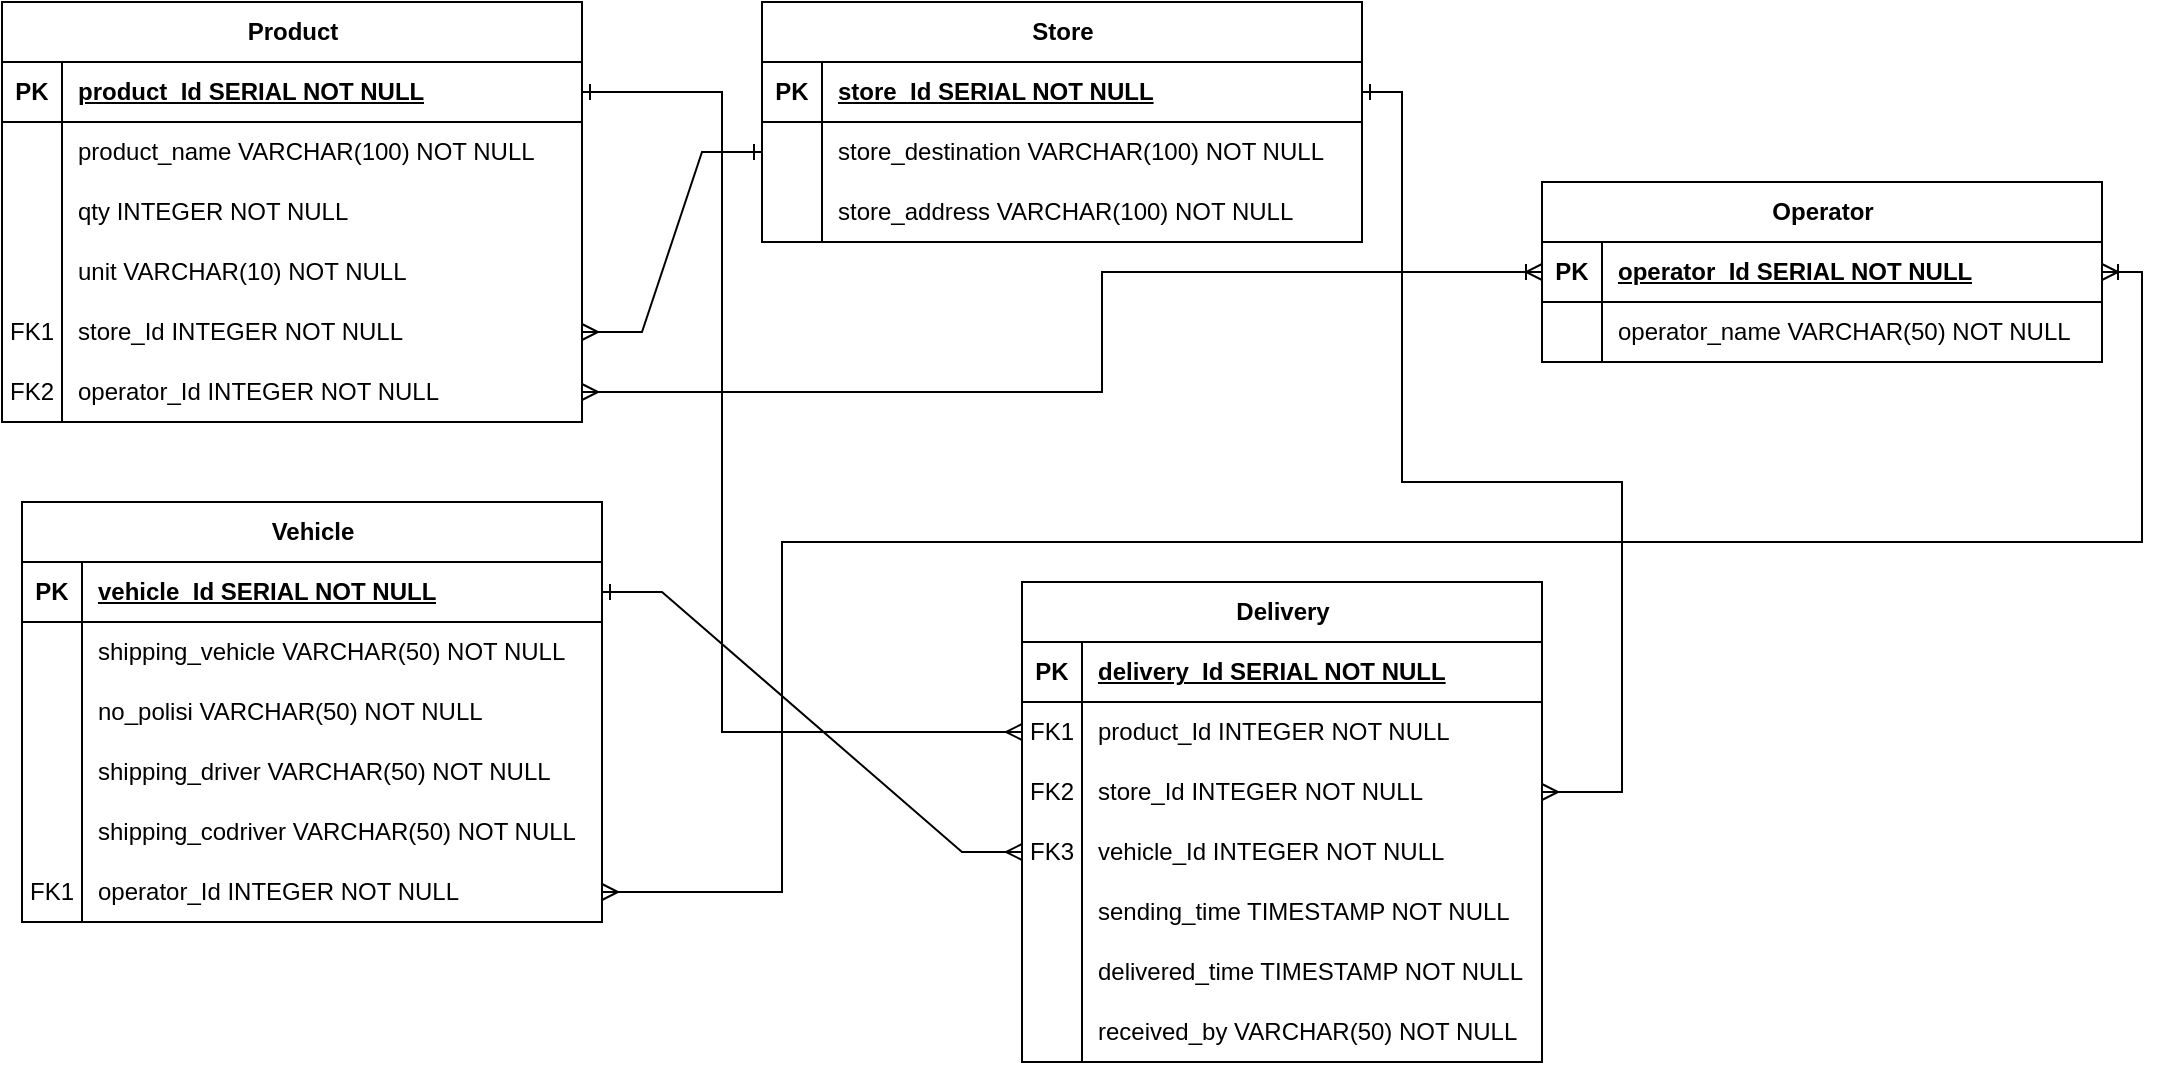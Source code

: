 <mxfile version="21.6.6" type="device">
  <diagram id="R2lEEEUBdFMjLlhIrx00" name="Page-1">
    <mxGraphModel dx="880" dy="516" grid="1" gridSize="10" guides="1" tooltips="1" connect="1" arrows="1" fold="1" page="1" pageScale="1" pageWidth="850" pageHeight="1100" math="0" shadow="0" extFonts="Permanent Marker^https://fonts.googleapis.com/css?family=Permanent+Marker">
      <root>
        <mxCell id="0" />
        <mxCell id="1" parent="0" />
        <mxCell id="LsD3t6Rfy4KuC9O8jq3N-37" value="Product" style="shape=table;startSize=30;container=1;collapsible=1;childLayout=tableLayout;fixedRows=1;rowLines=0;fontStyle=1;align=center;resizeLast=1;html=1;" parent="1" vertex="1">
          <mxGeometry x="40" y="40" width="290" height="210" as="geometry" />
        </mxCell>
        <mxCell id="LsD3t6Rfy4KuC9O8jq3N-38" value="" style="shape=tableRow;horizontal=0;startSize=0;swimlaneHead=0;swimlaneBody=0;fillColor=none;collapsible=0;dropTarget=0;points=[[0,0.5],[1,0.5]];portConstraint=eastwest;top=0;left=0;right=0;bottom=1;" parent="LsD3t6Rfy4KuC9O8jq3N-37" vertex="1">
          <mxGeometry y="30" width="290" height="30" as="geometry" />
        </mxCell>
        <mxCell id="LsD3t6Rfy4KuC9O8jq3N-39" value="PK" style="shape=partialRectangle;connectable=0;fillColor=none;top=0;left=0;bottom=0;right=0;fontStyle=1;overflow=hidden;whiteSpace=wrap;html=1;" parent="LsD3t6Rfy4KuC9O8jq3N-38" vertex="1">
          <mxGeometry width="30" height="30" as="geometry">
            <mxRectangle width="30" height="30" as="alternateBounds" />
          </mxGeometry>
        </mxCell>
        <mxCell id="LsD3t6Rfy4KuC9O8jq3N-40" value="product_Id SERIAL NOT NULL" style="shape=partialRectangle;connectable=0;fillColor=none;top=0;left=0;bottom=0;right=0;align=left;spacingLeft=6;fontStyle=5;overflow=hidden;whiteSpace=wrap;html=1;" parent="LsD3t6Rfy4KuC9O8jq3N-38" vertex="1">
          <mxGeometry x="30" width="260" height="30" as="geometry">
            <mxRectangle width="260" height="30" as="alternateBounds" />
          </mxGeometry>
        </mxCell>
        <mxCell id="LsD3t6Rfy4KuC9O8jq3N-41" value="" style="shape=tableRow;horizontal=0;startSize=0;swimlaneHead=0;swimlaneBody=0;fillColor=none;collapsible=0;dropTarget=0;points=[[0,0.5],[1,0.5]];portConstraint=eastwest;top=0;left=0;right=0;bottom=0;" parent="LsD3t6Rfy4KuC9O8jq3N-37" vertex="1">
          <mxGeometry y="60" width="290" height="30" as="geometry" />
        </mxCell>
        <mxCell id="LsD3t6Rfy4KuC9O8jq3N-42" value="" style="shape=partialRectangle;connectable=0;fillColor=none;top=0;left=0;bottom=0;right=0;editable=1;overflow=hidden;whiteSpace=wrap;html=1;" parent="LsD3t6Rfy4KuC9O8jq3N-41" vertex="1">
          <mxGeometry width="30" height="30" as="geometry">
            <mxRectangle width="30" height="30" as="alternateBounds" />
          </mxGeometry>
        </mxCell>
        <mxCell id="LsD3t6Rfy4KuC9O8jq3N-43" value="product_name VARCHAR(100) NOT NULL" style="shape=partialRectangle;connectable=0;fillColor=none;top=0;left=0;bottom=0;right=0;align=left;spacingLeft=6;overflow=hidden;whiteSpace=wrap;html=1;" parent="LsD3t6Rfy4KuC9O8jq3N-41" vertex="1">
          <mxGeometry x="30" width="260" height="30" as="geometry">
            <mxRectangle width="260" height="30" as="alternateBounds" />
          </mxGeometry>
        </mxCell>
        <mxCell id="PVVLq3xOz-3CqYyQyc74-1" value="" style="shape=tableRow;horizontal=0;startSize=0;swimlaneHead=0;swimlaneBody=0;fillColor=none;collapsible=0;dropTarget=0;points=[[0,0.5],[1,0.5]];portConstraint=eastwest;top=0;left=0;right=0;bottom=0;" vertex="1" parent="LsD3t6Rfy4KuC9O8jq3N-37">
          <mxGeometry y="90" width="290" height="30" as="geometry" />
        </mxCell>
        <mxCell id="PVVLq3xOz-3CqYyQyc74-2" value="" style="shape=partialRectangle;connectable=0;fillColor=none;top=0;left=0;bottom=0;right=0;editable=1;overflow=hidden;whiteSpace=wrap;html=1;" vertex="1" parent="PVVLq3xOz-3CqYyQyc74-1">
          <mxGeometry width="30" height="30" as="geometry">
            <mxRectangle width="30" height="30" as="alternateBounds" />
          </mxGeometry>
        </mxCell>
        <mxCell id="PVVLq3xOz-3CqYyQyc74-3" value="qty INTEGER NOT NULL" style="shape=partialRectangle;connectable=0;fillColor=none;top=0;left=0;bottom=0;right=0;align=left;spacingLeft=6;overflow=hidden;whiteSpace=wrap;html=1;" vertex="1" parent="PVVLq3xOz-3CqYyQyc74-1">
          <mxGeometry x="30" width="260" height="30" as="geometry">
            <mxRectangle width="260" height="30" as="alternateBounds" />
          </mxGeometry>
        </mxCell>
        <mxCell id="PVVLq3xOz-3CqYyQyc74-4" value="" style="shape=tableRow;horizontal=0;startSize=0;swimlaneHead=0;swimlaneBody=0;fillColor=none;collapsible=0;dropTarget=0;points=[[0,0.5],[1,0.5]];portConstraint=eastwest;top=0;left=0;right=0;bottom=0;" vertex="1" parent="LsD3t6Rfy4KuC9O8jq3N-37">
          <mxGeometry y="120" width="290" height="30" as="geometry" />
        </mxCell>
        <mxCell id="PVVLq3xOz-3CqYyQyc74-5" value="" style="shape=partialRectangle;connectable=0;fillColor=none;top=0;left=0;bottom=0;right=0;editable=1;overflow=hidden;whiteSpace=wrap;html=1;" vertex="1" parent="PVVLq3xOz-3CqYyQyc74-4">
          <mxGeometry width="30" height="30" as="geometry">
            <mxRectangle width="30" height="30" as="alternateBounds" />
          </mxGeometry>
        </mxCell>
        <mxCell id="PVVLq3xOz-3CqYyQyc74-6" value="unit VARCHAR(10) NOT NULL" style="shape=partialRectangle;connectable=0;fillColor=none;top=0;left=0;bottom=0;right=0;align=left;spacingLeft=6;overflow=hidden;whiteSpace=wrap;html=1;" vertex="1" parent="PVVLq3xOz-3CqYyQyc74-4">
          <mxGeometry x="30" width="260" height="30" as="geometry">
            <mxRectangle width="260" height="30" as="alternateBounds" />
          </mxGeometry>
        </mxCell>
        <mxCell id="LsD3t6Rfy4KuC9O8jq3N-44" value="" style="shape=tableRow;horizontal=0;startSize=0;swimlaneHead=0;swimlaneBody=0;fillColor=none;collapsible=0;dropTarget=0;points=[[0,0.5],[1,0.5]];portConstraint=eastwest;top=0;left=0;right=0;bottom=0;" parent="LsD3t6Rfy4KuC9O8jq3N-37" vertex="1">
          <mxGeometry y="150" width="290" height="30" as="geometry" />
        </mxCell>
        <mxCell id="LsD3t6Rfy4KuC9O8jq3N-45" value="FK1" style="shape=partialRectangle;connectable=0;fillColor=none;top=0;left=0;bottom=0;right=0;editable=1;overflow=hidden;whiteSpace=wrap;html=1;" parent="LsD3t6Rfy4KuC9O8jq3N-44" vertex="1">
          <mxGeometry width="30" height="30" as="geometry">
            <mxRectangle width="30" height="30" as="alternateBounds" />
          </mxGeometry>
        </mxCell>
        <mxCell id="LsD3t6Rfy4KuC9O8jq3N-46" value="store_Id INTEGER NOT NULL" style="shape=partialRectangle;connectable=0;fillColor=none;top=0;left=0;bottom=0;right=0;align=left;spacingLeft=6;overflow=hidden;whiteSpace=wrap;html=1;" parent="LsD3t6Rfy4KuC9O8jq3N-44" vertex="1">
          <mxGeometry x="30" width="260" height="30" as="geometry">
            <mxRectangle width="260" height="30" as="alternateBounds" />
          </mxGeometry>
        </mxCell>
        <mxCell id="LsD3t6Rfy4KuC9O8jq3N-47" value="" style="shape=tableRow;horizontal=0;startSize=0;swimlaneHead=0;swimlaneBody=0;fillColor=none;collapsible=0;dropTarget=0;points=[[0,0.5],[1,0.5]];portConstraint=eastwest;top=0;left=0;right=0;bottom=0;" parent="LsD3t6Rfy4KuC9O8jq3N-37" vertex="1">
          <mxGeometry y="180" width="290" height="30" as="geometry" />
        </mxCell>
        <mxCell id="LsD3t6Rfy4KuC9O8jq3N-48" value="FK2" style="shape=partialRectangle;connectable=0;fillColor=none;top=0;left=0;bottom=0;right=0;editable=1;overflow=hidden;whiteSpace=wrap;html=1;" parent="LsD3t6Rfy4KuC9O8jq3N-47" vertex="1">
          <mxGeometry width="30" height="30" as="geometry">
            <mxRectangle width="30" height="30" as="alternateBounds" />
          </mxGeometry>
        </mxCell>
        <mxCell id="LsD3t6Rfy4KuC9O8jq3N-49" value="operator_Id INTEGER NOT NULL" style="shape=partialRectangle;connectable=0;fillColor=none;top=0;left=0;bottom=0;right=0;align=left;spacingLeft=6;overflow=hidden;whiteSpace=wrap;html=1;" parent="LsD3t6Rfy4KuC9O8jq3N-47" vertex="1">
          <mxGeometry x="30" width="260" height="30" as="geometry">
            <mxRectangle width="260" height="30" as="alternateBounds" />
          </mxGeometry>
        </mxCell>
        <mxCell id="LsD3t6Rfy4KuC9O8jq3N-50" value="Store" style="shape=table;startSize=30;container=1;collapsible=1;childLayout=tableLayout;fixedRows=1;rowLines=0;fontStyle=1;align=center;resizeLast=1;html=1;" parent="1" vertex="1">
          <mxGeometry x="420" y="40" width="300" height="120" as="geometry" />
        </mxCell>
        <mxCell id="LsD3t6Rfy4KuC9O8jq3N-51" value="" style="shape=tableRow;horizontal=0;startSize=0;swimlaneHead=0;swimlaneBody=0;fillColor=none;collapsible=0;dropTarget=0;points=[[0,0.5],[1,0.5]];portConstraint=eastwest;top=0;left=0;right=0;bottom=1;" parent="LsD3t6Rfy4KuC9O8jq3N-50" vertex="1">
          <mxGeometry y="30" width="300" height="30" as="geometry" />
        </mxCell>
        <mxCell id="LsD3t6Rfy4KuC9O8jq3N-52" value="PK" style="shape=partialRectangle;connectable=0;fillColor=none;top=0;left=0;bottom=0;right=0;fontStyle=1;overflow=hidden;whiteSpace=wrap;html=1;" parent="LsD3t6Rfy4KuC9O8jq3N-51" vertex="1">
          <mxGeometry width="30" height="30" as="geometry">
            <mxRectangle width="30" height="30" as="alternateBounds" />
          </mxGeometry>
        </mxCell>
        <mxCell id="LsD3t6Rfy4KuC9O8jq3N-53" value="store_Id SERIAL NOT NULL" style="shape=partialRectangle;connectable=0;fillColor=none;top=0;left=0;bottom=0;right=0;align=left;spacingLeft=6;fontStyle=5;overflow=hidden;whiteSpace=wrap;html=1;" parent="LsD3t6Rfy4KuC9O8jq3N-51" vertex="1">
          <mxGeometry x="30" width="270" height="30" as="geometry">
            <mxRectangle width="270" height="30" as="alternateBounds" />
          </mxGeometry>
        </mxCell>
        <mxCell id="LsD3t6Rfy4KuC9O8jq3N-54" value="" style="shape=tableRow;horizontal=0;startSize=0;swimlaneHead=0;swimlaneBody=0;fillColor=none;collapsible=0;dropTarget=0;points=[[0,0.5],[1,0.5]];portConstraint=eastwest;top=0;left=0;right=0;bottom=0;" parent="LsD3t6Rfy4KuC9O8jq3N-50" vertex="1">
          <mxGeometry y="60" width="300" height="30" as="geometry" />
        </mxCell>
        <mxCell id="LsD3t6Rfy4KuC9O8jq3N-55" value="" style="shape=partialRectangle;connectable=0;fillColor=none;top=0;left=0;bottom=0;right=0;editable=1;overflow=hidden;whiteSpace=wrap;html=1;" parent="LsD3t6Rfy4KuC9O8jq3N-54" vertex="1">
          <mxGeometry width="30" height="30" as="geometry">
            <mxRectangle width="30" height="30" as="alternateBounds" />
          </mxGeometry>
        </mxCell>
        <mxCell id="LsD3t6Rfy4KuC9O8jq3N-56" value="store_destination VARCHAR(100) NOT NULL" style="shape=partialRectangle;connectable=0;fillColor=none;top=0;left=0;bottom=0;right=0;align=left;spacingLeft=6;overflow=hidden;whiteSpace=wrap;html=1;" parent="LsD3t6Rfy4KuC9O8jq3N-54" vertex="1">
          <mxGeometry x="30" width="270" height="30" as="geometry">
            <mxRectangle width="270" height="30" as="alternateBounds" />
          </mxGeometry>
        </mxCell>
        <mxCell id="LsD3t6Rfy4KuC9O8jq3N-57" value="" style="shape=tableRow;horizontal=0;startSize=0;swimlaneHead=0;swimlaneBody=0;fillColor=none;collapsible=0;dropTarget=0;points=[[0,0.5],[1,0.5]];portConstraint=eastwest;top=0;left=0;right=0;bottom=0;" parent="LsD3t6Rfy4KuC9O8jq3N-50" vertex="1">
          <mxGeometry y="90" width="300" height="30" as="geometry" />
        </mxCell>
        <mxCell id="LsD3t6Rfy4KuC9O8jq3N-58" value="" style="shape=partialRectangle;connectable=0;fillColor=none;top=0;left=0;bottom=0;right=0;editable=1;overflow=hidden;whiteSpace=wrap;html=1;" parent="LsD3t6Rfy4KuC9O8jq3N-57" vertex="1">
          <mxGeometry width="30" height="30" as="geometry">
            <mxRectangle width="30" height="30" as="alternateBounds" />
          </mxGeometry>
        </mxCell>
        <mxCell id="LsD3t6Rfy4KuC9O8jq3N-59" value="store_address VARCHAR(100) NOT NULL" style="shape=partialRectangle;connectable=0;fillColor=none;top=0;left=0;bottom=0;right=0;align=left;spacingLeft=6;overflow=hidden;whiteSpace=wrap;html=1;" parent="LsD3t6Rfy4KuC9O8jq3N-57" vertex="1">
          <mxGeometry x="30" width="270" height="30" as="geometry">
            <mxRectangle width="270" height="30" as="alternateBounds" />
          </mxGeometry>
        </mxCell>
        <mxCell id="LsD3t6Rfy4KuC9O8jq3N-63" value="Operator" style="shape=table;startSize=30;container=1;collapsible=1;childLayout=tableLayout;fixedRows=1;rowLines=0;fontStyle=1;align=center;resizeLast=1;html=1;" parent="1" vertex="1">
          <mxGeometry x="810" y="130" width="280" height="90" as="geometry" />
        </mxCell>
        <mxCell id="LsD3t6Rfy4KuC9O8jq3N-64" value="" style="shape=tableRow;horizontal=0;startSize=0;swimlaneHead=0;swimlaneBody=0;fillColor=none;collapsible=0;dropTarget=0;points=[[0,0.5],[1,0.5]];portConstraint=eastwest;top=0;left=0;right=0;bottom=1;" parent="LsD3t6Rfy4KuC9O8jq3N-63" vertex="1">
          <mxGeometry y="30" width="280" height="30" as="geometry" />
        </mxCell>
        <mxCell id="LsD3t6Rfy4KuC9O8jq3N-65" value="PK" style="shape=partialRectangle;connectable=0;fillColor=none;top=0;left=0;bottom=0;right=0;fontStyle=1;overflow=hidden;whiteSpace=wrap;html=1;" parent="LsD3t6Rfy4KuC9O8jq3N-64" vertex="1">
          <mxGeometry width="30" height="30" as="geometry">
            <mxRectangle width="30" height="30" as="alternateBounds" />
          </mxGeometry>
        </mxCell>
        <mxCell id="LsD3t6Rfy4KuC9O8jq3N-66" value="operator_Id SERIAL NOT NULL" style="shape=partialRectangle;connectable=0;fillColor=none;top=0;left=0;bottom=0;right=0;align=left;spacingLeft=6;fontStyle=5;overflow=hidden;whiteSpace=wrap;html=1;" parent="LsD3t6Rfy4KuC9O8jq3N-64" vertex="1">
          <mxGeometry x="30" width="250" height="30" as="geometry">
            <mxRectangle width="250" height="30" as="alternateBounds" />
          </mxGeometry>
        </mxCell>
        <mxCell id="LsD3t6Rfy4KuC9O8jq3N-67" value="" style="shape=tableRow;horizontal=0;startSize=0;swimlaneHead=0;swimlaneBody=0;fillColor=none;collapsible=0;dropTarget=0;points=[[0,0.5],[1,0.5]];portConstraint=eastwest;top=0;left=0;right=0;bottom=0;" parent="LsD3t6Rfy4KuC9O8jq3N-63" vertex="1">
          <mxGeometry y="60" width="280" height="30" as="geometry" />
        </mxCell>
        <mxCell id="LsD3t6Rfy4KuC9O8jq3N-68" value="" style="shape=partialRectangle;connectable=0;fillColor=none;top=0;left=0;bottom=0;right=0;editable=1;overflow=hidden;whiteSpace=wrap;html=1;" parent="LsD3t6Rfy4KuC9O8jq3N-67" vertex="1">
          <mxGeometry width="30" height="30" as="geometry">
            <mxRectangle width="30" height="30" as="alternateBounds" />
          </mxGeometry>
        </mxCell>
        <mxCell id="LsD3t6Rfy4KuC9O8jq3N-69" value="operator_name VARCHAR(50) NOT NULL" style="shape=partialRectangle;connectable=0;fillColor=none;top=0;left=0;bottom=0;right=0;align=left;spacingLeft=6;overflow=hidden;whiteSpace=wrap;html=1;" parent="LsD3t6Rfy4KuC9O8jq3N-67" vertex="1">
          <mxGeometry x="30" width="250" height="30" as="geometry">
            <mxRectangle width="250" height="30" as="alternateBounds" />
          </mxGeometry>
        </mxCell>
        <mxCell id="LsD3t6Rfy4KuC9O8jq3N-76" value="Vehicle" style="shape=table;startSize=30;container=1;collapsible=1;childLayout=tableLayout;fixedRows=1;rowLines=0;fontStyle=1;align=center;resizeLast=1;html=1;" parent="1" vertex="1">
          <mxGeometry x="50" y="290" width="290" height="210" as="geometry" />
        </mxCell>
        <mxCell id="LsD3t6Rfy4KuC9O8jq3N-77" value="" style="shape=tableRow;horizontal=0;startSize=0;swimlaneHead=0;swimlaneBody=0;fillColor=none;collapsible=0;dropTarget=0;points=[[0,0.5],[1,0.5]];portConstraint=eastwest;top=0;left=0;right=0;bottom=1;" parent="LsD3t6Rfy4KuC9O8jq3N-76" vertex="1">
          <mxGeometry y="30" width="290" height="30" as="geometry" />
        </mxCell>
        <mxCell id="LsD3t6Rfy4KuC9O8jq3N-78" value="PK" style="shape=partialRectangle;connectable=0;fillColor=none;top=0;left=0;bottom=0;right=0;fontStyle=1;overflow=hidden;whiteSpace=wrap;html=1;" parent="LsD3t6Rfy4KuC9O8jq3N-77" vertex="1">
          <mxGeometry width="30" height="30" as="geometry">
            <mxRectangle width="30" height="30" as="alternateBounds" />
          </mxGeometry>
        </mxCell>
        <mxCell id="LsD3t6Rfy4KuC9O8jq3N-79" value="vehicle_Id SERIAL NOT NULL" style="shape=partialRectangle;connectable=0;fillColor=none;top=0;left=0;bottom=0;right=0;align=left;spacingLeft=6;fontStyle=5;overflow=hidden;whiteSpace=wrap;html=1;" parent="LsD3t6Rfy4KuC9O8jq3N-77" vertex="1">
          <mxGeometry x="30" width="260" height="30" as="geometry">
            <mxRectangle width="260" height="30" as="alternateBounds" />
          </mxGeometry>
        </mxCell>
        <mxCell id="LsD3t6Rfy4KuC9O8jq3N-80" value="" style="shape=tableRow;horizontal=0;startSize=0;swimlaneHead=0;swimlaneBody=0;fillColor=none;collapsible=0;dropTarget=0;points=[[0,0.5],[1,0.5]];portConstraint=eastwest;top=0;left=0;right=0;bottom=0;" parent="LsD3t6Rfy4KuC9O8jq3N-76" vertex="1">
          <mxGeometry y="60" width="290" height="30" as="geometry" />
        </mxCell>
        <mxCell id="LsD3t6Rfy4KuC9O8jq3N-81" value="" style="shape=partialRectangle;connectable=0;fillColor=none;top=0;left=0;bottom=0;right=0;editable=1;overflow=hidden;whiteSpace=wrap;html=1;" parent="LsD3t6Rfy4KuC9O8jq3N-80" vertex="1">
          <mxGeometry width="30" height="30" as="geometry">
            <mxRectangle width="30" height="30" as="alternateBounds" />
          </mxGeometry>
        </mxCell>
        <mxCell id="LsD3t6Rfy4KuC9O8jq3N-82" value="shipping_vehicle VARCHAR(50) NOT NULL" style="shape=partialRectangle;connectable=0;fillColor=none;top=0;left=0;bottom=0;right=0;align=left;spacingLeft=6;overflow=hidden;whiteSpace=wrap;html=1;" parent="LsD3t6Rfy4KuC9O8jq3N-80" vertex="1">
          <mxGeometry x="30" width="260" height="30" as="geometry">
            <mxRectangle width="260" height="30" as="alternateBounds" />
          </mxGeometry>
        </mxCell>
        <mxCell id="LsD3t6Rfy4KuC9O8jq3N-83" value="" style="shape=tableRow;horizontal=0;startSize=0;swimlaneHead=0;swimlaneBody=0;fillColor=none;collapsible=0;dropTarget=0;points=[[0,0.5],[1,0.5]];portConstraint=eastwest;top=0;left=0;right=0;bottom=0;" parent="LsD3t6Rfy4KuC9O8jq3N-76" vertex="1">
          <mxGeometry y="90" width="290" height="30" as="geometry" />
        </mxCell>
        <mxCell id="LsD3t6Rfy4KuC9O8jq3N-84" value="" style="shape=partialRectangle;connectable=0;fillColor=none;top=0;left=0;bottom=0;right=0;editable=1;overflow=hidden;whiteSpace=wrap;html=1;" parent="LsD3t6Rfy4KuC9O8jq3N-83" vertex="1">
          <mxGeometry width="30" height="30" as="geometry">
            <mxRectangle width="30" height="30" as="alternateBounds" />
          </mxGeometry>
        </mxCell>
        <mxCell id="LsD3t6Rfy4KuC9O8jq3N-85" value="no_polisi VARCHAR(50) NOT NULL" style="shape=partialRectangle;connectable=0;fillColor=none;top=0;left=0;bottom=0;right=0;align=left;spacingLeft=6;overflow=hidden;whiteSpace=wrap;html=1;" parent="LsD3t6Rfy4KuC9O8jq3N-83" vertex="1">
          <mxGeometry x="30" width="260" height="30" as="geometry">
            <mxRectangle width="260" height="30" as="alternateBounds" />
          </mxGeometry>
        </mxCell>
        <mxCell id="LsD3t6Rfy4KuC9O8jq3N-131" value="" style="shape=tableRow;horizontal=0;startSize=0;swimlaneHead=0;swimlaneBody=0;fillColor=none;collapsible=0;dropTarget=0;points=[[0,0.5],[1,0.5]];portConstraint=eastwest;top=0;left=0;right=0;bottom=0;" parent="LsD3t6Rfy4KuC9O8jq3N-76" vertex="1">
          <mxGeometry y="120" width="290" height="30" as="geometry" />
        </mxCell>
        <mxCell id="LsD3t6Rfy4KuC9O8jq3N-132" value="" style="shape=partialRectangle;connectable=0;fillColor=none;top=0;left=0;bottom=0;right=0;editable=1;overflow=hidden;whiteSpace=wrap;html=1;" parent="LsD3t6Rfy4KuC9O8jq3N-131" vertex="1">
          <mxGeometry width="30" height="30" as="geometry">
            <mxRectangle width="30" height="30" as="alternateBounds" />
          </mxGeometry>
        </mxCell>
        <mxCell id="LsD3t6Rfy4KuC9O8jq3N-133" value="shipping_driver VARCHAR(50) NOT NULL" style="shape=partialRectangle;connectable=0;fillColor=none;top=0;left=0;bottom=0;right=0;align=left;spacingLeft=6;overflow=hidden;whiteSpace=wrap;html=1;" parent="LsD3t6Rfy4KuC9O8jq3N-131" vertex="1">
          <mxGeometry x="30" width="260" height="30" as="geometry">
            <mxRectangle width="260" height="30" as="alternateBounds" />
          </mxGeometry>
        </mxCell>
        <mxCell id="LsD3t6Rfy4KuC9O8jq3N-134" value="" style="shape=tableRow;horizontal=0;startSize=0;swimlaneHead=0;swimlaneBody=0;fillColor=none;collapsible=0;dropTarget=0;points=[[0,0.5],[1,0.5]];portConstraint=eastwest;top=0;left=0;right=0;bottom=0;" parent="LsD3t6Rfy4KuC9O8jq3N-76" vertex="1">
          <mxGeometry y="150" width="290" height="30" as="geometry" />
        </mxCell>
        <mxCell id="LsD3t6Rfy4KuC9O8jq3N-135" value="" style="shape=partialRectangle;connectable=0;fillColor=none;top=0;left=0;bottom=0;right=0;editable=1;overflow=hidden;whiteSpace=wrap;html=1;" parent="LsD3t6Rfy4KuC9O8jq3N-134" vertex="1">
          <mxGeometry width="30" height="30" as="geometry">
            <mxRectangle width="30" height="30" as="alternateBounds" />
          </mxGeometry>
        </mxCell>
        <mxCell id="LsD3t6Rfy4KuC9O8jq3N-136" value="shipping_codriver VARCHAR(50) NOT NULL" style="shape=partialRectangle;connectable=0;fillColor=none;top=0;left=0;bottom=0;right=0;align=left;spacingLeft=6;overflow=hidden;whiteSpace=wrap;html=1;" parent="LsD3t6Rfy4KuC9O8jq3N-134" vertex="1">
          <mxGeometry x="30" width="260" height="30" as="geometry">
            <mxRectangle width="260" height="30" as="alternateBounds" />
          </mxGeometry>
        </mxCell>
        <mxCell id="LsD3t6Rfy4KuC9O8jq3N-137" value="" style="shape=tableRow;horizontal=0;startSize=0;swimlaneHead=0;swimlaneBody=0;fillColor=none;collapsible=0;dropTarget=0;points=[[0,0.5],[1,0.5]];portConstraint=eastwest;top=0;left=0;right=0;bottom=0;" parent="LsD3t6Rfy4KuC9O8jq3N-76" vertex="1">
          <mxGeometry y="180" width="290" height="30" as="geometry" />
        </mxCell>
        <mxCell id="LsD3t6Rfy4KuC9O8jq3N-138" value="FK1" style="shape=partialRectangle;connectable=0;fillColor=none;top=0;left=0;bottom=0;right=0;editable=1;overflow=hidden;whiteSpace=wrap;html=1;" parent="LsD3t6Rfy4KuC9O8jq3N-137" vertex="1">
          <mxGeometry width="30" height="30" as="geometry">
            <mxRectangle width="30" height="30" as="alternateBounds" />
          </mxGeometry>
        </mxCell>
        <mxCell id="LsD3t6Rfy4KuC9O8jq3N-139" value="operator_Id INTEGER NOT NULL" style="shape=partialRectangle;connectable=0;fillColor=none;top=0;left=0;bottom=0;right=0;align=left;spacingLeft=6;overflow=hidden;whiteSpace=wrap;html=1;" parent="LsD3t6Rfy4KuC9O8jq3N-137" vertex="1">
          <mxGeometry x="30" width="260" height="30" as="geometry">
            <mxRectangle width="260" height="30" as="alternateBounds" />
          </mxGeometry>
        </mxCell>
        <mxCell id="LsD3t6Rfy4KuC9O8jq3N-140" value="Delivery" style="shape=table;startSize=30;container=1;collapsible=1;childLayout=tableLayout;fixedRows=1;rowLines=0;fontStyle=1;align=center;resizeLast=1;html=1;" parent="1" vertex="1">
          <mxGeometry x="550" y="330" width="260" height="240" as="geometry" />
        </mxCell>
        <mxCell id="LsD3t6Rfy4KuC9O8jq3N-141" value="" style="shape=tableRow;horizontal=0;startSize=0;swimlaneHead=0;swimlaneBody=0;fillColor=none;collapsible=0;dropTarget=0;points=[[0,0.5],[1,0.5]];portConstraint=eastwest;top=0;left=0;right=0;bottom=1;" parent="LsD3t6Rfy4KuC9O8jq3N-140" vertex="1">
          <mxGeometry y="30" width="260" height="30" as="geometry" />
        </mxCell>
        <mxCell id="LsD3t6Rfy4KuC9O8jq3N-142" value="PK" style="shape=partialRectangle;connectable=0;fillColor=none;top=0;left=0;bottom=0;right=0;fontStyle=1;overflow=hidden;whiteSpace=wrap;html=1;" parent="LsD3t6Rfy4KuC9O8jq3N-141" vertex="1">
          <mxGeometry width="30" height="30" as="geometry">
            <mxRectangle width="30" height="30" as="alternateBounds" />
          </mxGeometry>
        </mxCell>
        <mxCell id="LsD3t6Rfy4KuC9O8jq3N-143" value="delivery_Id SERIAL NOT NULL" style="shape=partialRectangle;connectable=0;fillColor=none;top=0;left=0;bottom=0;right=0;align=left;spacingLeft=6;fontStyle=5;overflow=hidden;whiteSpace=wrap;html=1;" parent="LsD3t6Rfy4KuC9O8jq3N-141" vertex="1">
          <mxGeometry x="30" width="230" height="30" as="geometry">
            <mxRectangle width="230" height="30" as="alternateBounds" />
          </mxGeometry>
        </mxCell>
        <mxCell id="LsD3t6Rfy4KuC9O8jq3N-144" value="" style="shape=tableRow;horizontal=0;startSize=0;swimlaneHead=0;swimlaneBody=0;fillColor=none;collapsible=0;dropTarget=0;points=[[0,0.5],[1,0.5]];portConstraint=eastwest;top=0;left=0;right=0;bottom=0;" parent="LsD3t6Rfy4KuC9O8jq3N-140" vertex="1">
          <mxGeometry y="60" width="260" height="30" as="geometry" />
        </mxCell>
        <mxCell id="LsD3t6Rfy4KuC9O8jq3N-145" value="FK1" style="shape=partialRectangle;connectable=0;fillColor=none;top=0;left=0;bottom=0;right=0;editable=1;overflow=hidden;whiteSpace=wrap;html=1;" parent="LsD3t6Rfy4KuC9O8jq3N-144" vertex="1">
          <mxGeometry width="30" height="30" as="geometry">
            <mxRectangle width="30" height="30" as="alternateBounds" />
          </mxGeometry>
        </mxCell>
        <mxCell id="LsD3t6Rfy4KuC9O8jq3N-146" value="product_Id INTEGER NOT NULL" style="shape=partialRectangle;connectable=0;fillColor=none;top=0;left=0;bottom=0;right=0;align=left;spacingLeft=6;overflow=hidden;whiteSpace=wrap;html=1;" parent="LsD3t6Rfy4KuC9O8jq3N-144" vertex="1">
          <mxGeometry x="30" width="230" height="30" as="geometry">
            <mxRectangle width="230" height="30" as="alternateBounds" />
          </mxGeometry>
        </mxCell>
        <mxCell id="LsD3t6Rfy4KuC9O8jq3N-147" value="" style="shape=tableRow;horizontal=0;startSize=0;swimlaneHead=0;swimlaneBody=0;fillColor=none;collapsible=0;dropTarget=0;points=[[0,0.5],[1,0.5]];portConstraint=eastwest;top=0;left=0;right=0;bottom=0;" parent="LsD3t6Rfy4KuC9O8jq3N-140" vertex="1">
          <mxGeometry y="90" width="260" height="30" as="geometry" />
        </mxCell>
        <mxCell id="LsD3t6Rfy4KuC9O8jq3N-148" value="FK2" style="shape=partialRectangle;connectable=0;fillColor=none;top=0;left=0;bottom=0;right=0;editable=1;overflow=hidden;whiteSpace=wrap;html=1;" parent="LsD3t6Rfy4KuC9O8jq3N-147" vertex="1">
          <mxGeometry width="30" height="30" as="geometry">
            <mxRectangle width="30" height="30" as="alternateBounds" />
          </mxGeometry>
        </mxCell>
        <mxCell id="LsD3t6Rfy4KuC9O8jq3N-149" value="store_Id INTEGER NOT NULL" style="shape=partialRectangle;connectable=0;fillColor=none;top=0;left=0;bottom=0;right=0;align=left;spacingLeft=6;overflow=hidden;whiteSpace=wrap;html=1;" parent="LsD3t6Rfy4KuC9O8jq3N-147" vertex="1">
          <mxGeometry x="30" width="230" height="30" as="geometry">
            <mxRectangle width="230" height="30" as="alternateBounds" />
          </mxGeometry>
        </mxCell>
        <mxCell id="LsD3t6Rfy4KuC9O8jq3N-153" value="" style="shape=tableRow;horizontal=0;startSize=0;swimlaneHead=0;swimlaneBody=0;fillColor=none;collapsible=0;dropTarget=0;points=[[0,0.5],[1,0.5]];portConstraint=eastwest;top=0;left=0;right=0;bottom=0;" parent="LsD3t6Rfy4KuC9O8jq3N-140" vertex="1">
          <mxGeometry y="120" width="260" height="30" as="geometry" />
        </mxCell>
        <mxCell id="LsD3t6Rfy4KuC9O8jq3N-154" value="FK3" style="shape=partialRectangle;connectable=0;fillColor=none;top=0;left=0;bottom=0;right=0;editable=1;overflow=hidden;whiteSpace=wrap;html=1;" parent="LsD3t6Rfy4KuC9O8jq3N-153" vertex="1">
          <mxGeometry width="30" height="30" as="geometry">
            <mxRectangle width="30" height="30" as="alternateBounds" />
          </mxGeometry>
        </mxCell>
        <mxCell id="LsD3t6Rfy4KuC9O8jq3N-155" value="vehicle_Id INTEGER NOT NULL" style="shape=partialRectangle;connectable=0;fillColor=none;top=0;left=0;bottom=0;right=0;align=left;spacingLeft=6;overflow=hidden;whiteSpace=wrap;html=1;" parent="LsD3t6Rfy4KuC9O8jq3N-153" vertex="1">
          <mxGeometry x="30" width="230" height="30" as="geometry">
            <mxRectangle width="230" height="30" as="alternateBounds" />
          </mxGeometry>
        </mxCell>
        <mxCell id="LsD3t6Rfy4KuC9O8jq3N-156" value="" style="shape=tableRow;horizontal=0;startSize=0;swimlaneHead=0;swimlaneBody=0;fillColor=none;collapsible=0;dropTarget=0;points=[[0,0.5],[1,0.5]];portConstraint=eastwest;top=0;left=0;right=0;bottom=0;" parent="LsD3t6Rfy4KuC9O8jq3N-140" vertex="1">
          <mxGeometry y="150" width="260" height="30" as="geometry" />
        </mxCell>
        <mxCell id="LsD3t6Rfy4KuC9O8jq3N-157" value="" style="shape=partialRectangle;connectable=0;fillColor=none;top=0;left=0;bottom=0;right=0;editable=1;overflow=hidden;whiteSpace=wrap;html=1;" parent="LsD3t6Rfy4KuC9O8jq3N-156" vertex="1">
          <mxGeometry width="30" height="30" as="geometry">
            <mxRectangle width="30" height="30" as="alternateBounds" />
          </mxGeometry>
        </mxCell>
        <mxCell id="LsD3t6Rfy4KuC9O8jq3N-158" value="sending_time TIMESTAMP NOT NULL" style="shape=partialRectangle;connectable=0;fillColor=none;top=0;left=0;bottom=0;right=0;align=left;spacingLeft=6;overflow=hidden;whiteSpace=wrap;html=1;" parent="LsD3t6Rfy4KuC9O8jq3N-156" vertex="1">
          <mxGeometry x="30" width="230" height="30" as="geometry">
            <mxRectangle width="230" height="30" as="alternateBounds" />
          </mxGeometry>
        </mxCell>
        <mxCell id="LsD3t6Rfy4KuC9O8jq3N-159" value="" style="shape=tableRow;horizontal=0;startSize=0;swimlaneHead=0;swimlaneBody=0;fillColor=none;collapsible=0;dropTarget=0;points=[[0,0.5],[1,0.5]];portConstraint=eastwest;top=0;left=0;right=0;bottom=0;" parent="LsD3t6Rfy4KuC9O8jq3N-140" vertex="1">
          <mxGeometry y="180" width="260" height="30" as="geometry" />
        </mxCell>
        <mxCell id="LsD3t6Rfy4KuC9O8jq3N-160" value="" style="shape=partialRectangle;connectable=0;fillColor=none;top=0;left=0;bottom=0;right=0;editable=1;overflow=hidden;whiteSpace=wrap;html=1;" parent="LsD3t6Rfy4KuC9O8jq3N-159" vertex="1">
          <mxGeometry width="30" height="30" as="geometry">
            <mxRectangle width="30" height="30" as="alternateBounds" />
          </mxGeometry>
        </mxCell>
        <mxCell id="LsD3t6Rfy4KuC9O8jq3N-161" value="delivered_time TIMESTAMP NOT NULL" style="shape=partialRectangle;connectable=0;fillColor=none;top=0;left=0;bottom=0;right=0;align=left;spacingLeft=6;overflow=hidden;whiteSpace=wrap;html=1;" parent="LsD3t6Rfy4KuC9O8jq3N-159" vertex="1">
          <mxGeometry x="30" width="230" height="30" as="geometry">
            <mxRectangle width="230" height="30" as="alternateBounds" />
          </mxGeometry>
        </mxCell>
        <mxCell id="LsD3t6Rfy4KuC9O8jq3N-150" value="" style="shape=tableRow;horizontal=0;startSize=0;swimlaneHead=0;swimlaneBody=0;fillColor=none;collapsible=0;dropTarget=0;points=[[0,0.5],[1,0.5]];portConstraint=eastwest;top=0;left=0;right=0;bottom=0;" parent="LsD3t6Rfy4KuC9O8jq3N-140" vertex="1">
          <mxGeometry y="210" width="260" height="30" as="geometry" />
        </mxCell>
        <mxCell id="LsD3t6Rfy4KuC9O8jq3N-151" value="" style="shape=partialRectangle;connectable=0;fillColor=none;top=0;left=0;bottom=0;right=0;editable=1;overflow=hidden;whiteSpace=wrap;html=1;" parent="LsD3t6Rfy4KuC9O8jq3N-150" vertex="1">
          <mxGeometry width="30" height="30" as="geometry">
            <mxRectangle width="30" height="30" as="alternateBounds" />
          </mxGeometry>
        </mxCell>
        <mxCell id="LsD3t6Rfy4KuC9O8jq3N-152" value="received_by VARCHAR(50) NOT NULL" style="shape=partialRectangle;connectable=0;fillColor=none;top=0;left=0;bottom=0;right=0;align=left;spacingLeft=6;overflow=hidden;whiteSpace=wrap;html=1;" parent="LsD3t6Rfy4KuC9O8jq3N-150" vertex="1">
          <mxGeometry x="30" width="230" height="30" as="geometry">
            <mxRectangle width="230" height="30" as="alternateBounds" />
          </mxGeometry>
        </mxCell>
        <mxCell id="LsD3t6Rfy4KuC9O8jq3N-164" value="" style="edgeStyle=entityRelationEdgeStyle;fontSize=12;html=1;endArrow=ERmany;rounded=0;exitX=0;exitY=0.5;exitDx=0;exitDy=0;entryX=1;entryY=0.5;entryDx=0;entryDy=0;startArrow=ERone;startFill=0;endFill=0;" parent="1" source="LsD3t6Rfy4KuC9O8jq3N-54" target="LsD3t6Rfy4KuC9O8jq3N-44" edge="1">
          <mxGeometry width="100" height="100" relative="1" as="geometry">
            <mxPoint x="300" y="510" as="sourcePoint" />
            <mxPoint x="400" y="410" as="targetPoint" />
            <Array as="points">
              <mxPoint x="350" y="470" />
              <mxPoint x="300" y="360" />
              <mxPoint x="300" y="570" />
            </Array>
          </mxGeometry>
        </mxCell>
        <mxCell id="LsD3t6Rfy4KuC9O8jq3N-165" value="" style="edgeStyle=orthogonalEdgeStyle;fontSize=12;html=1;endArrow=ERmany;rounded=0;exitX=0;exitY=0.5;exitDx=0;exitDy=0;entryX=1;entryY=0.5;entryDx=0;entryDy=0;startArrow=ERoneToMany;startFill=0;endFill=0;" parent="1" source="LsD3t6Rfy4KuC9O8jq3N-64" target="LsD3t6Rfy4KuC9O8jq3N-47" edge="1">
          <mxGeometry width="100" height="100" relative="1" as="geometry">
            <mxPoint x="830" y="190.0" as="sourcePoint" />
            <mxPoint x="350" y="180.0" as="targetPoint" />
            <Array as="points">
              <mxPoint x="590" y="175" />
              <mxPoint x="590" y="235" />
            </Array>
          </mxGeometry>
        </mxCell>
        <mxCell id="LsD3t6Rfy4KuC9O8jq3N-166" value="" style="edgeStyle=orthogonalEdgeStyle;fontSize=12;html=1;endArrow=ERmany;rounded=0;entryX=1;entryY=0.5;entryDx=0;entryDy=0;startArrow=ERoneToMany;startFill=0;endFill=0;exitX=1;exitY=0.5;exitDx=0;exitDy=0;" parent="1" source="LsD3t6Rfy4KuC9O8jq3N-64" target="LsD3t6Rfy4KuC9O8jq3N-137" edge="1">
          <mxGeometry width="100" height="100" relative="1" as="geometry">
            <mxPoint x="400" y="370" as="sourcePoint" />
            <mxPoint x="250" y="510" as="targetPoint" />
            <Array as="points">
              <mxPoint x="1110" y="175" />
              <mxPoint x="1110" y="310" />
              <mxPoint x="430" y="310" />
              <mxPoint x="430" y="485" />
            </Array>
          </mxGeometry>
        </mxCell>
        <mxCell id="LsD3t6Rfy4KuC9O8jq3N-167" value="" style="edgeStyle=entityRelationEdgeStyle;fontSize=12;html=1;endArrow=ERmany;rounded=0;exitX=1;exitY=0.5;exitDx=0;exitDy=0;entryX=0;entryY=0.5;entryDx=0;entryDy=0;startArrow=ERone;startFill=0;endFill=0;" parent="1" source="LsD3t6Rfy4KuC9O8jq3N-77" target="LsD3t6Rfy4KuC9O8jq3N-153" edge="1">
          <mxGeometry width="100" height="100" relative="1" as="geometry">
            <mxPoint x="310" y="570" as="sourcePoint" />
            <mxPoint x="240" y="600" as="targetPoint" />
            <Array as="points">
              <mxPoint x="260" y="925" />
              <mxPoint x="210" y="815" />
              <mxPoint x="210" y="1025" />
            </Array>
          </mxGeometry>
        </mxCell>
        <mxCell id="LsD3t6Rfy4KuC9O8jq3N-169" value="" style="edgeStyle=orthogonalEdgeStyle;fontSize=12;html=1;endArrow=ERmany;rounded=0;exitX=1;exitY=0.5;exitDx=0;exitDy=0;entryX=1;entryY=0.5;entryDx=0;entryDy=0;startArrow=ERone;startFill=0;endFill=0;" parent="1" source="LsD3t6Rfy4KuC9O8jq3N-51" target="LsD3t6Rfy4KuC9O8jq3N-147" edge="1">
          <mxGeometry width="100" height="100" relative="1" as="geometry">
            <mxPoint x="450" y="165" as="sourcePoint" />
            <mxPoint x="380" y="195" as="targetPoint" />
            <Array as="points">
              <mxPoint x="740" y="85" />
              <mxPoint x="740" y="280" />
              <mxPoint x="850" y="280" />
              <mxPoint x="850" y="435" />
            </Array>
          </mxGeometry>
        </mxCell>
        <mxCell id="LsD3t6Rfy4KuC9O8jq3N-170" value="" style="edgeStyle=orthogonalEdgeStyle;fontSize=12;html=1;endArrow=ERmany;rounded=0;exitX=1;exitY=0.5;exitDx=0;exitDy=0;startArrow=ERone;startFill=0;endFill=0;entryX=0;entryY=0.5;entryDx=0;entryDy=0;" parent="1" source="LsD3t6Rfy4KuC9O8jq3N-38" target="LsD3t6Rfy4KuC9O8jq3N-144" edge="1">
          <mxGeometry width="100" height="100" relative="1" as="geometry">
            <mxPoint x="460" y="175" as="sourcePoint" />
            <mxPoint x="510" y="410" as="targetPoint" />
            <Array as="points">
              <mxPoint x="400" y="85" />
              <mxPoint x="400" y="405" />
            </Array>
          </mxGeometry>
        </mxCell>
      </root>
    </mxGraphModel>
  </diagram>
</mxfile>
